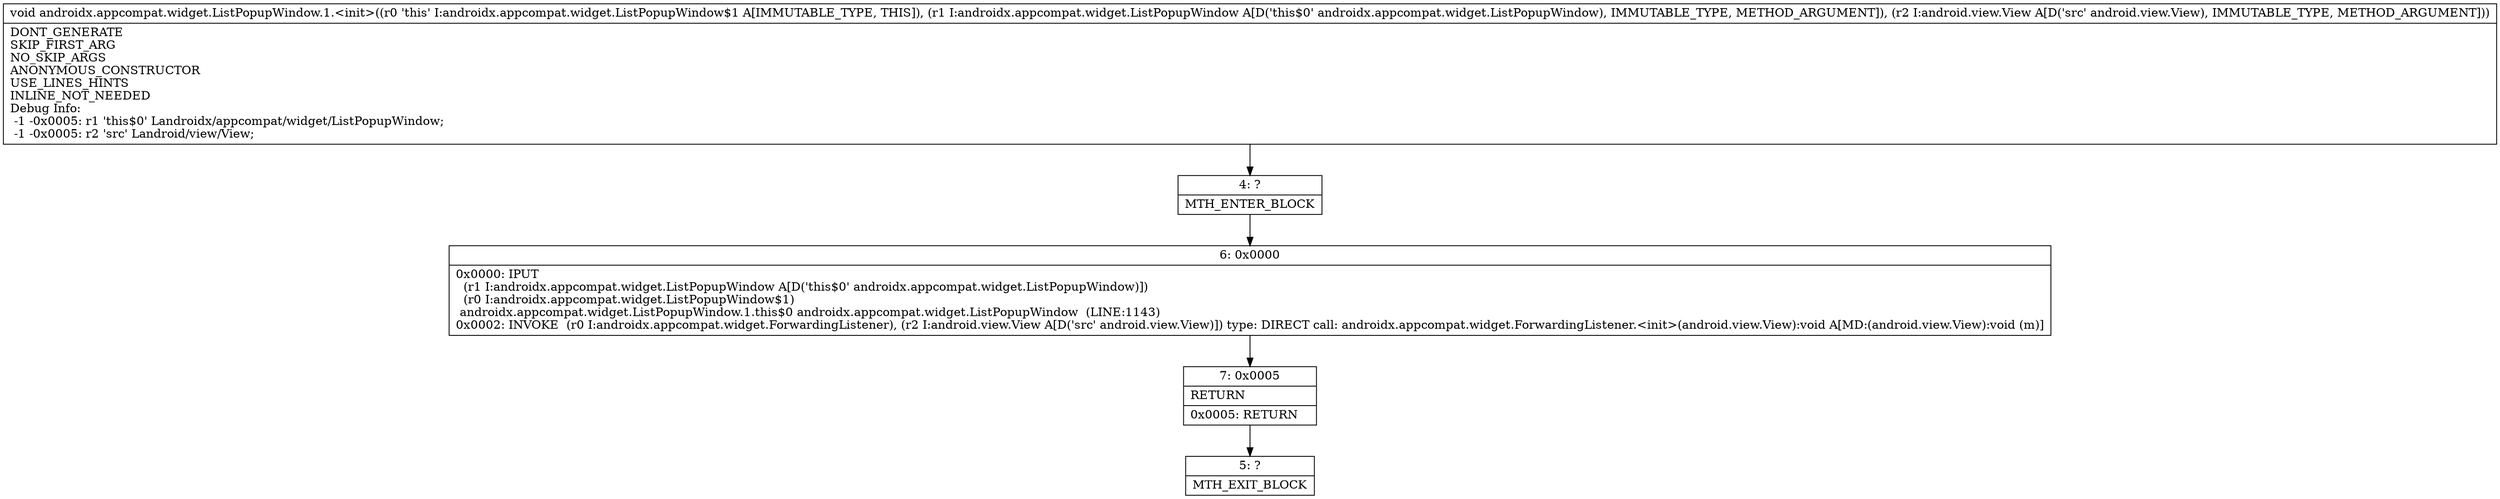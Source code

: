 digraph "CFG forandroidx.appcompat.widget.ListPopupWindow.1.\<init\>(Landroidx\/appcompat\/widget\/ListPopupWindow;Landroid\/view\/View;)V" {
Node_4 [shape=record,label="{4\:\ ?|MTH_ENTER_BLOCK\l}"];
Node_6 [shape=record,label="{6\:\ 0x0000|0x0000: IPUT  \l  (r1 I:androidx.appcompat.widget.ListPopupWindow A[D('this$0' androidx.appcompat.widget.ListPopupWindow)])\l  (r0 I:androidx.appcompat.widget.ListPopupWindow$1)\l androidx.appcompat.widget.ListPopupWindow.1.this$0 androidx.appcompat.widget.ListPopupWindow  (LINE:1143)\l0x0002: INVOKE  (r0 I:androidx.appcompat.widget.ForwardingListener), (r2 I:android.view.View A[D('src' android.view.View)]) type: DIRECT call: androidx.appcompat.widget.ForwardingListener.\<init\>(android.view.View):void A[MD:(android.view.View):void (m)]\l}"];
Node_7 [shape=record,label="{7\:\ 0x0005|RETURN\l|0x0005: RETURN   \l}"];
Node_5 [shape=record,label="{5\:\ ?|MTH_EXIT_BLOCK\l}"];
MethodNode[shape=record,label="{void androidx.appcompat.widget.ListPopupWindow.1.\<init\>((r0 'this' I:androidx.appcompat.widget.ListPopupWindow$1 A[IMMUTABLE_TYPE, THIS]), (r1 I:androidx.appcompat.widget.ListPopupWindow A[D('this$0' androidx.appcompat.widget.ListPopupWindow), IMMUTABLE_TYPE, METHOD_ARGUMENT]), (r2 I:android.view.View A[D('src' android.view.View), IMMUTABLE_TYPE, METHOD_ARGUMENT]))  | DONT_GENERATE\lSKIP_FIRST_ARG\lNO_SKIP_ARGS\lANONYMOUS_CONSTRUCTOR\lUSE_LINES_HINTS\lINLINE_NOT_NEEDED\lDebug Info:\l  \-1 \-0x0005: r1 'this$0' Landroidx\/appcompat\/widget\/ListPopupWindow;\l  \-1 \-0x0005: r2 'src' Landroid\/view\/View;\l}"];
MethodNode -> Node_4;Node_4 -> Node_6;
Node_6 -> Node_7;
Node_7 -> Node_5;
}

